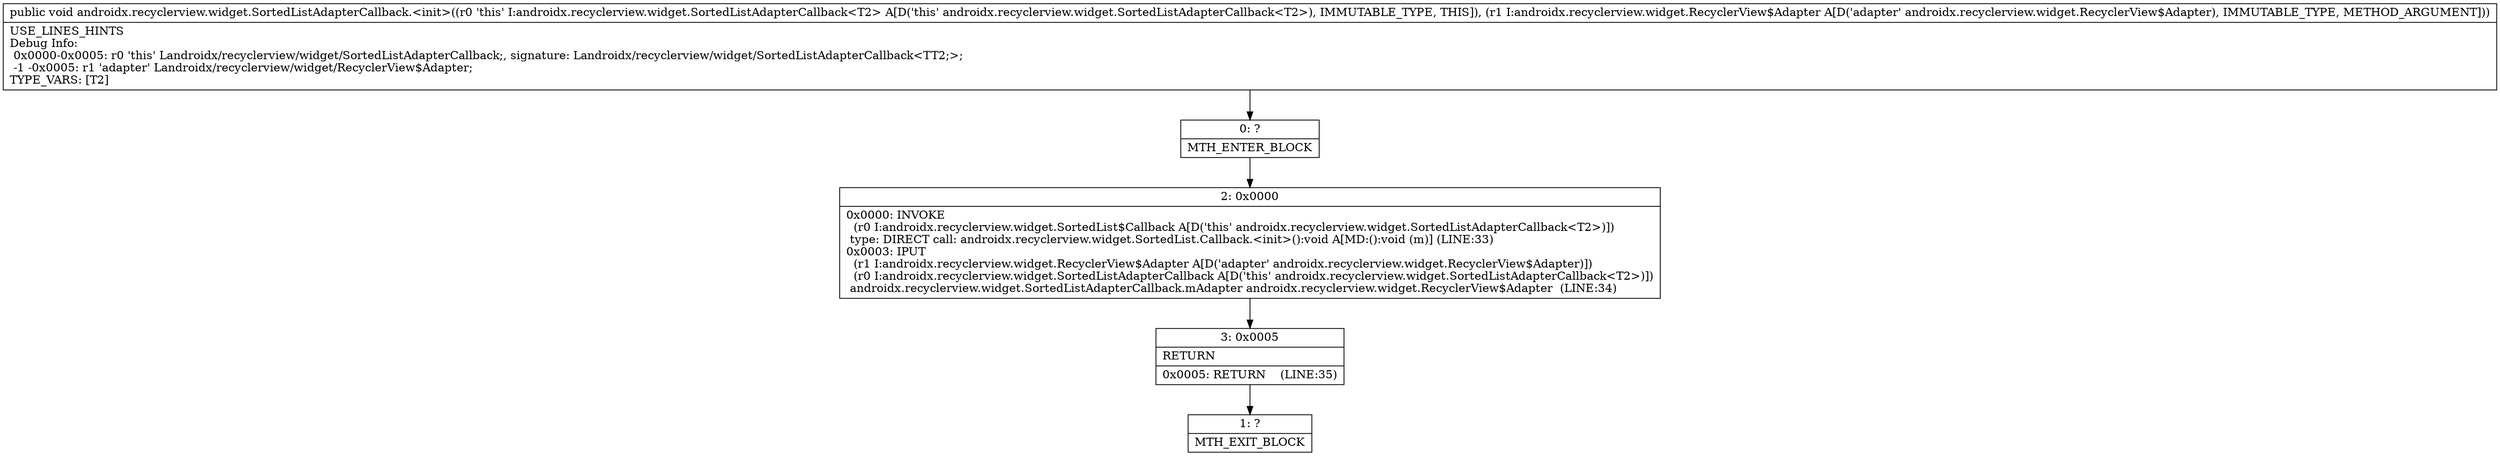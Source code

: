 digraph "CFG forandroidx.recyclerview.widget.SortedListAdapterCallback.\<init\>(Landroidx\/recyclerview\/widget\/RecyclerView$Adapter;)V" {
Node_0 [shape=record,label="{0\:\ ?|MTH_ENTER_BLOCK\l}"];
Node_2 [shape=record,label="{2\:\ 0x0000|0x0000: INVOKE  \l  (r0 I:androidx.recyclerview.widget.SortedList$Callback A[D('this' androidx.recyclerview.widget.SortedListAdapterCallback\<T2\>)])\l type: DIRECT call: androidx.recyclerview.widget.SortedList.Callback.\<init\>():void A[MD:():void (m)] (LINE:33)\l0x0003: IPUT  \l  (r1 I:androidx.recyclerview.widget.RecyclerView$Adapter A[D('adapter' androidx.recyclerview.widget.RecyclerView$Adapter)])\l  (r0 I:androidx.recyclerview.widget.SortedListAdapterCallback A[D('this' androidx.recyclerview.widget.SortedListAdapterCallback\<T2\>)])\l androidx.recyclerview.widget.SortedListAdapterCallback.mAdapter androidx.recyclerview.widget.RecyclerView$Adapter  (LINE:34)\l}"];
Node_3 [shape=record,label="{3\:\ 0x0005|RETURN\l|0x0005: RETURN    (LINE:35)\l}"];
Node_1 [shape=record,label="{1\:\ ?|MTH_EXIT_BLOCK\l}"];
MethodNode[shape=record,label="{public void androidx.recyclerview.widget.SortedListAdapterCallback.\<init\>((r0 'this' I:androidx.recyclerview.widget.SortedListAdapterCallback\<T2\> A[D('this' androidx.recyclerview.widget.SortedListAdapterCallback\<T2\>), IMMUTABLE_TYPE, THIS]), (r1 I:androidx.recyclerview.widget.RecyclerView$Adapter A[D('adapter' androidx.recyclerview.widget.RecyclerView$Adapter), IMMUTABLE_TYPE, METHOD_ARGUMENT]))  | USE_LINES_HINTS\lDebug Info:\l  0x0000\-0x0005: r0 'this' Landroidx\/recyclerview\/widget\/SortedListAdapterCallback;, signature: Landroidx\/recyclerview\/widget\/SortedListAdapterCallback\<TT2;\>;\l  \-1 \-0x0005: r1 'adapter' Landroidx\/recyclerview\/widget\/RecyclerView$Adapter;\lTYPE_VARS: [T2]\l}"];
MethodNode -> Node_0;Node_0 -> Node_2;
Node_2 -> Node_3;
Node_3 -> Node_1;
}

